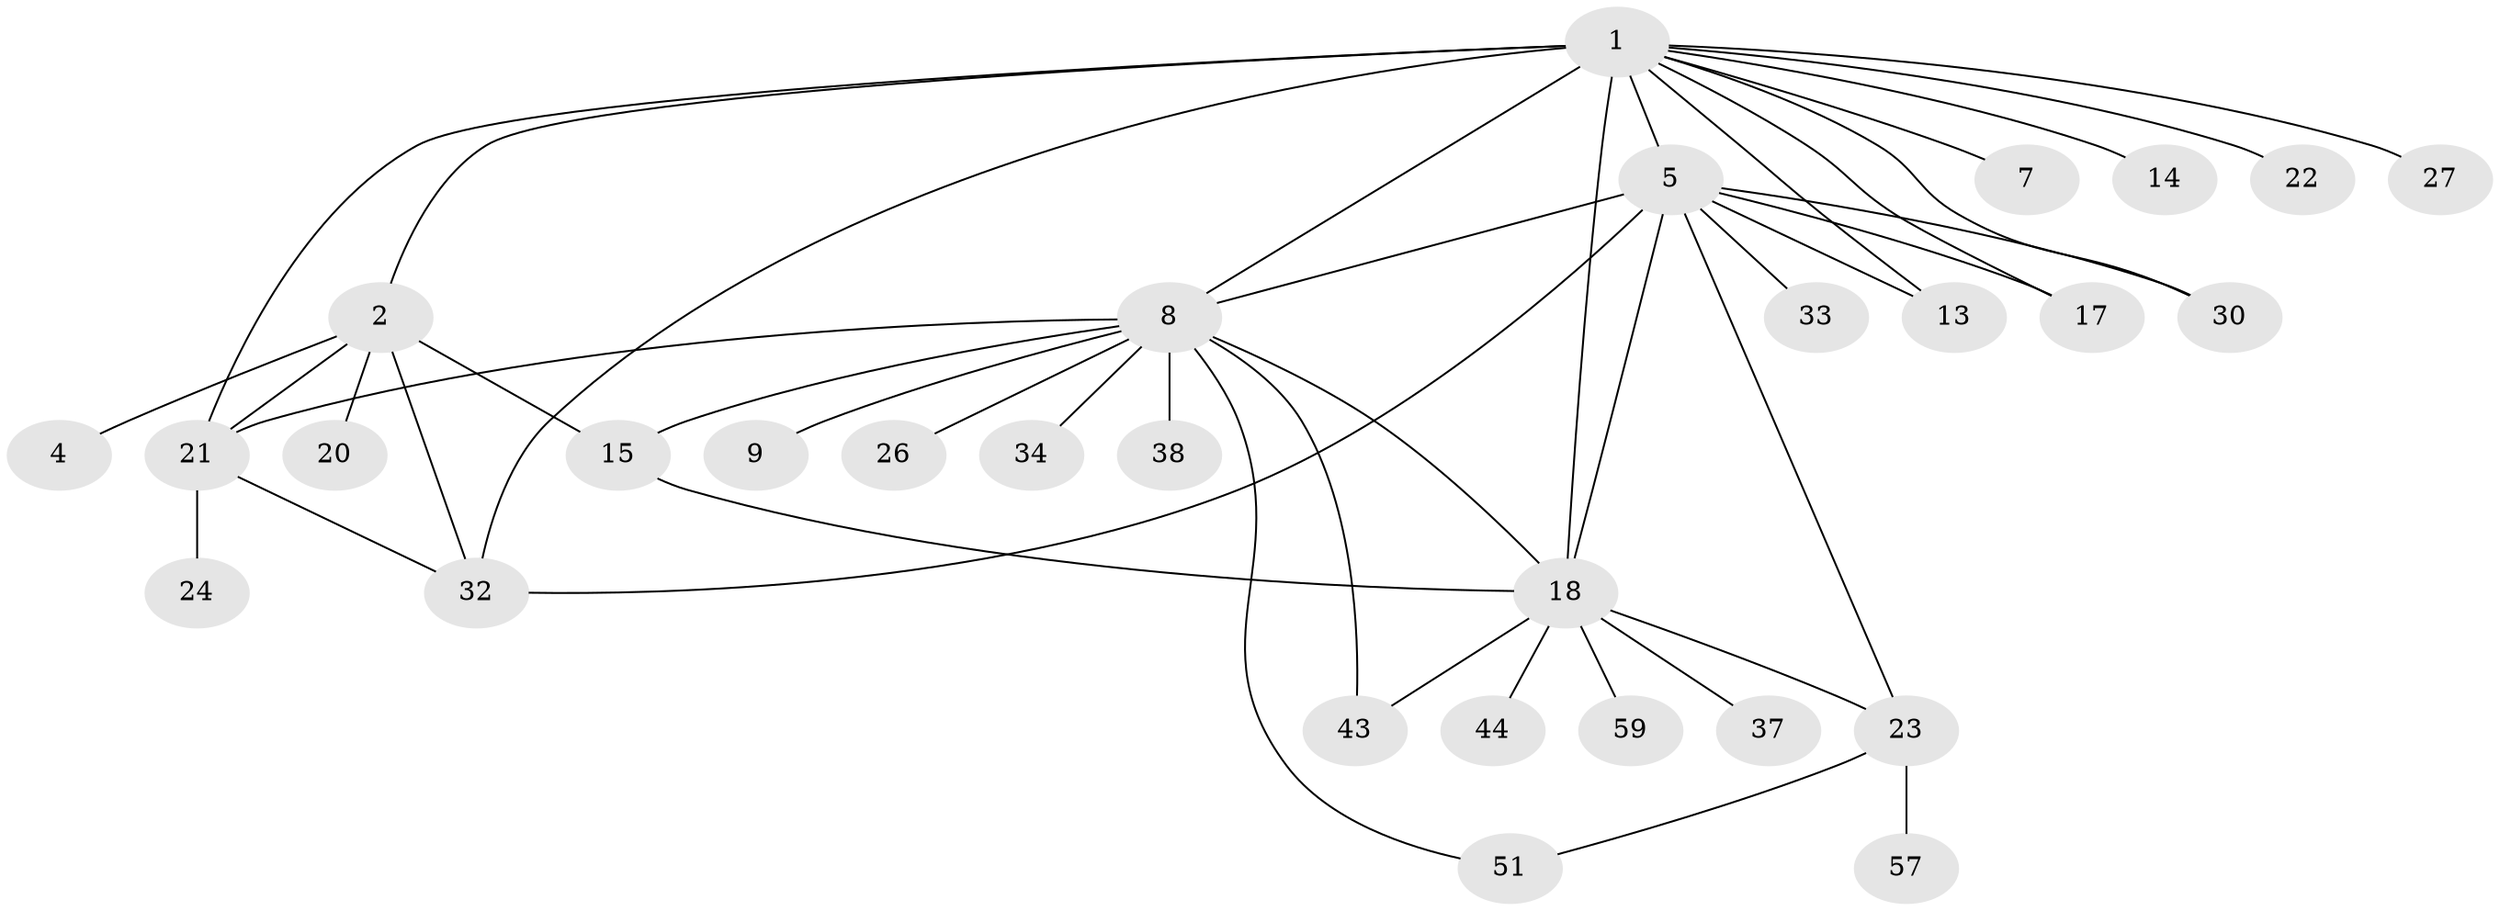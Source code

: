 // original degree distribution, {5: 0.1, 6: 0.03333333333333333, 18: 0.016666666666666666, 1: 0.45, 14: 0.03333333333333333, 12: 0.016666666666666666, 4: 0.016666666666666666, 3: 0.13333333333333333, 2: 0.18333333333333332, 7: 0.016666666666666666}
// Generated by graph-tools (version 1.1) at 2025/14/03/09/25 04:14:47]
// undirected, 30 vertices, 45 edges
graph export_dot {
graph [start="1"]
  node [color=gray90,style=filled];
  1 [super="+3+16"];
  2 [super="+11+48"];
  4;
  5 [super="+12+35+6"];
  7;
  8;
  9;
  13;
  14;
  15;
  17;
  18 [super="+19+31+28+25+60+46"];
  20;
  21 [super="+55"];
  22;
  23;
  24;
  26;
  27;
  30;
  32 [super="+39+42"];
  33;
  34;
  37;
  38;
  43;
  44;
  51;
  57;
  59;
  1 -- 2;
  1 -- 5 [weight=3];
  1 -- 17;
  1 -- 32;
  1 -- 7;
  1 -- 8;
  1 -- 13;
  1 -- 14;
  1 -- 21;
  1 -- 22;
  1 -- 27;
  1 -- 30;
  1 -- 18 [weight=6];
  2 -- 4;
  2 -- 20;
  2 -- 21;
  2 -- 32;
  2 -- 15;
  5 -- 23 [weight=2];
  5 -- 32;
  5 -- 30;
  5 -- 33;
  5 -- 8;
  5 -- 13;
  5 -- 17;
  5 -- 18 [weight=3];
  8 -- 9;
  8 -- 15;
  8 -- 21;
  8 -- 26;
  8 -- 34;
  8 -- 38;
  8 -- 43;
  8 -- 51;
  8 -- 18;
  15 -- 18;
  18 -- 23;
  18 -- 37;
  18 -- 43;
  18 -- 44;
  18 -- 59;
  21 -- 24;
  21 -- 32;
  23 -- 51;
  23 -- 57;
}
